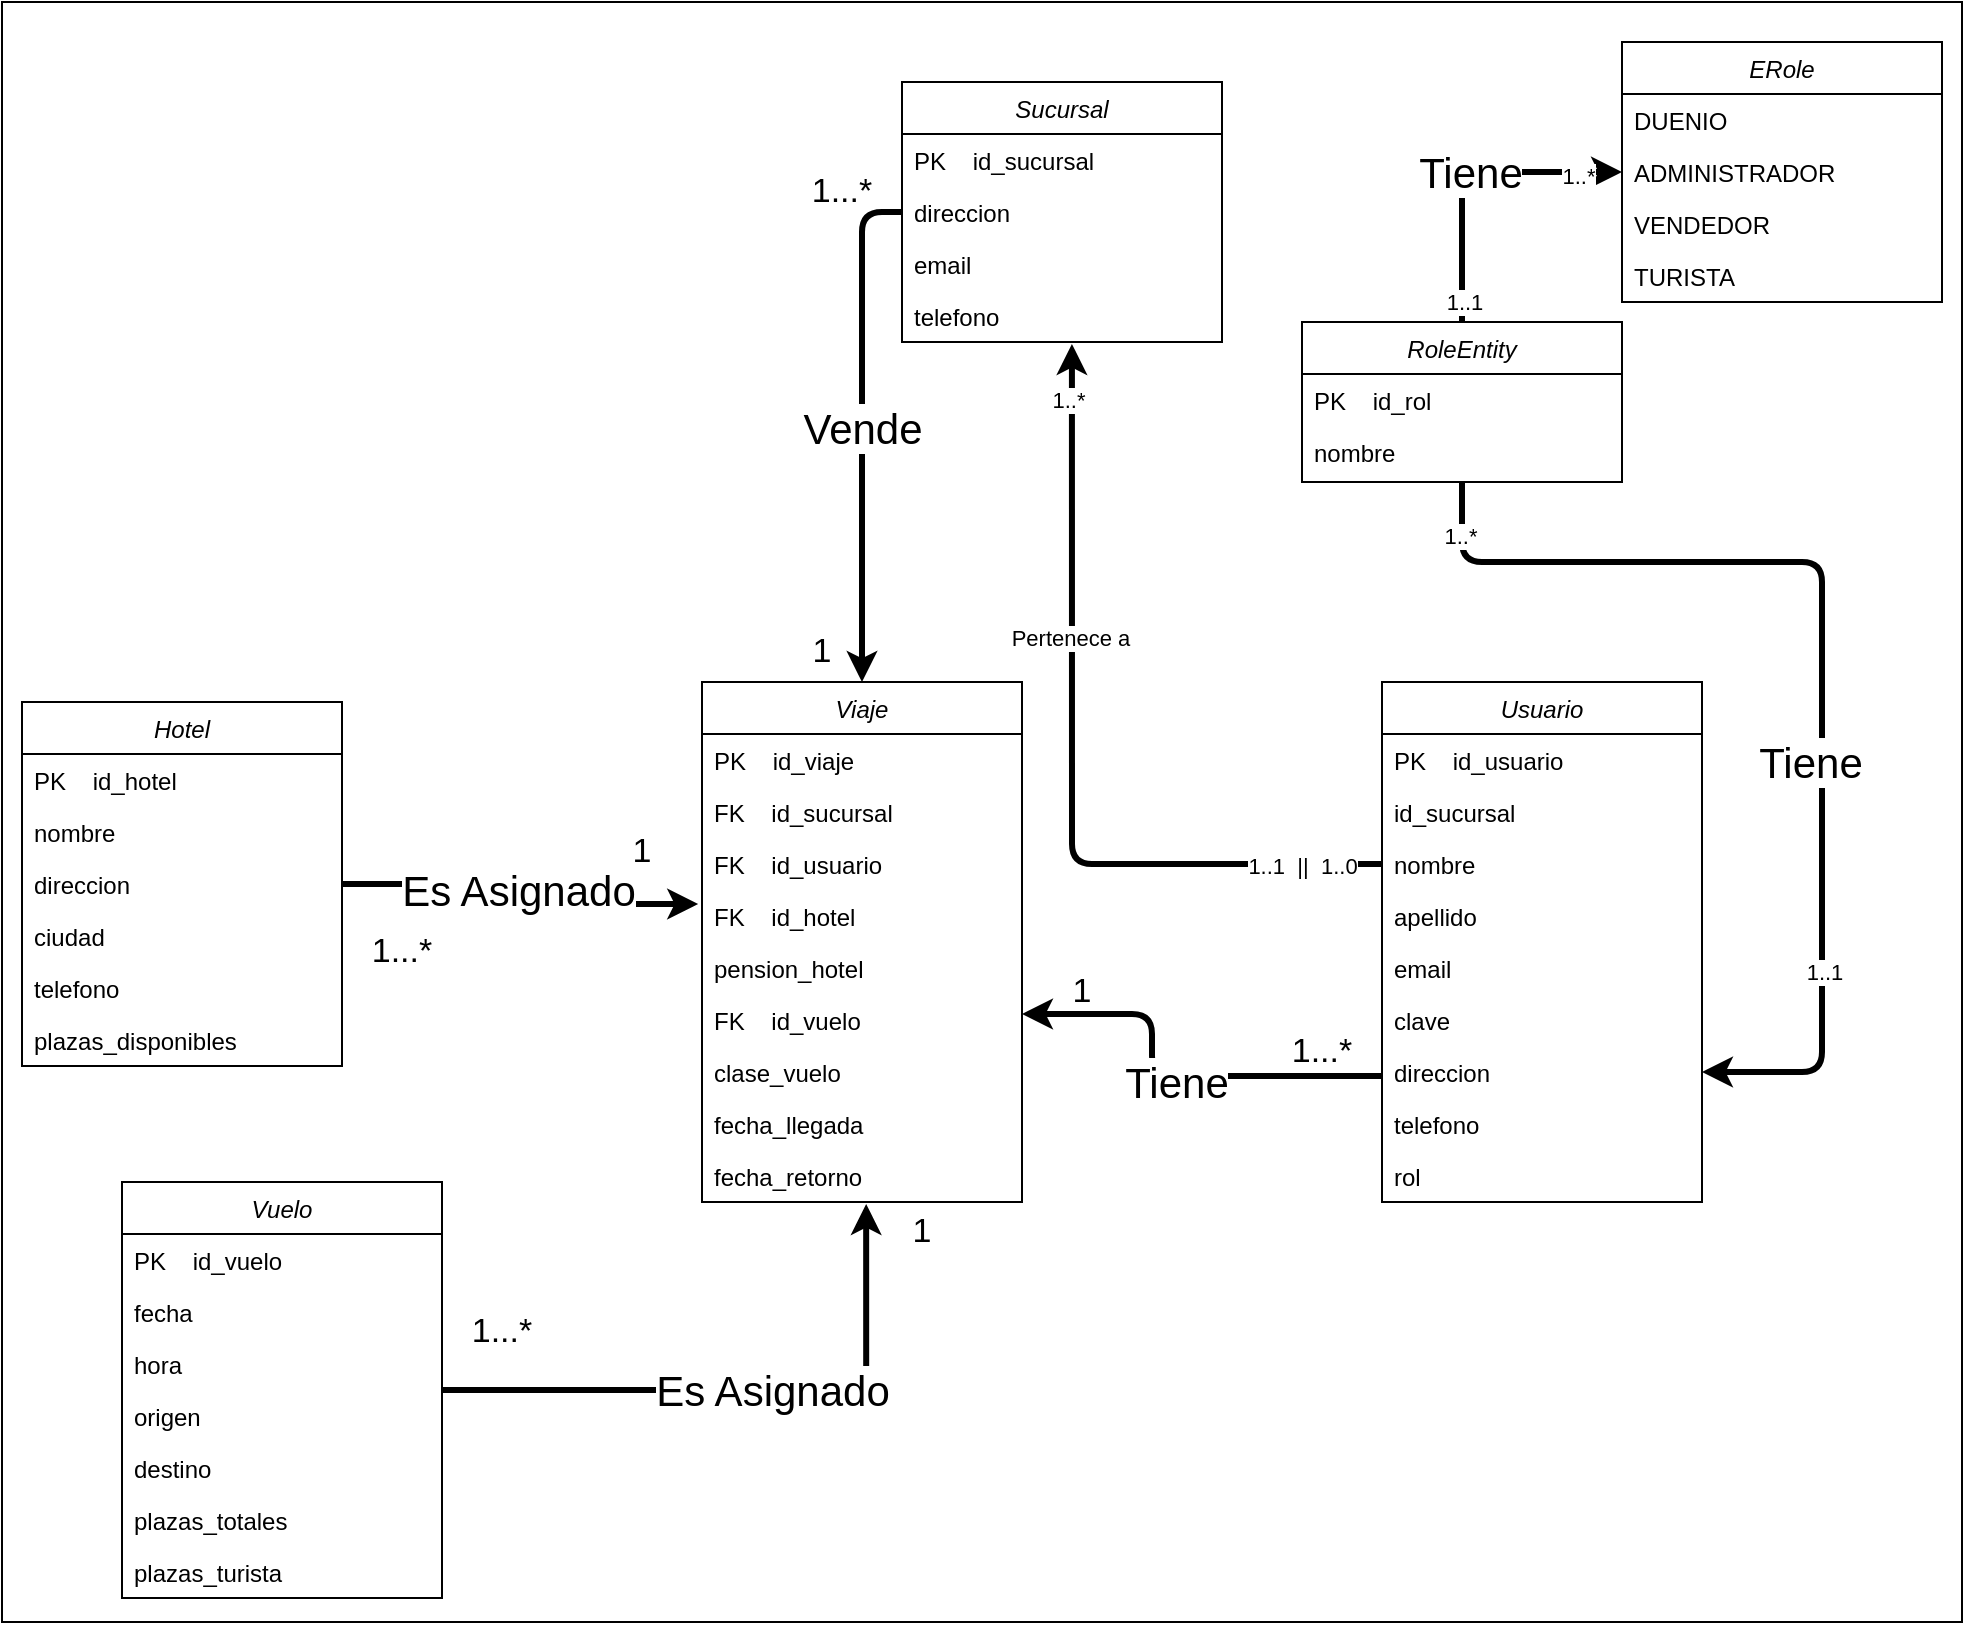 <mxfile version="26.0.6">
  <diagram id="C5RBs43oDa-KdzZeNtuy" name="Entidad-Relacion">
    <mxGraphModel dx="1065" dy="1752" grid="1" gridSize="10" guides="1" tooltips="1" connect="1" arrows="1" fold="1" page="1" pageScale="1" pageWidth="827" pageHeight="1169" math="0" shadow="0">
      <root>
        <mxCell id="WIyWlLk6GJQsqaUBKTNV-0" />
        <mxCell id="WIyWlLk6GJQsqaUBKTNV-1" parent="WIyWlLk6GJQsqaUBKTNV-0" />
        <mxCell id="QKreOaTCWvi0GZBrj8eg-107" value="" style="rounded=0;whiteSpace=wrap;html=1;" parent="WIyWlLk6GJQsqaUBKTNV-1" vertex="1">
          <mxGeometry x="10" y="-140" width="980" height="810" as="geometry" />
        </mxCell>
        <mxCell id="QKreOaTCWvi0GZBrj8eg-85" style="edgeStyle=orthogonalEdgeStyle;rounded=1;orthogonalLoop=1;jettySize=auto;html=1;entryX=0.513;entryY=1.038;entryDx=0;entryDy=0;entryPerimeter=0;strokeWidth=3;curved=0;" parent="WIyWlLk6GJQsqaUBKTNV-1" source="QKreOaTCWvi0GZBrj8eg-20" target="QKreOaTCWvi0GZBrj8eg-50" edge="1">
          <mxGeometry relative="1" as="geometry">
            <mxPoint x="400" y="494" as="targetPoint" />
          </mxGeometry>
        </mxCell>
        <mxCell id="QKreOaTCWvi0GZBrj8eg-101" value="&lt;font style=&quot;font-size: 21px;&quot;&gt;Es Asignado&lt;/font&gt;" style="edgeLabel;html=1;align=center;verticalAlign=middle;resizable=0;points=[];" parent="QKreOaTCWvi0GZBrj8eg-85" vertex="1" connectable="0">
          <mxGeometry x="-0.298" y="-3" relative="1" as="geometry">
            <mxPoint x="58" y="-3" as="offset" />
          </mxGeometry>
        </mxCell>
        <mxCell id="QKreOaTCWvi0GZBrj8eg-75" value="" style="edgeStyle=orthogonalEdgeStyle;rounded=1;orthogonalLoop=1;jettySize=auto;html=1;strokeWidth=3;curved=0;" parent="WIyWlLk6GJQsqaUBKTNV-1" edge="1">
          <mxGeometry relative="1" as="geometry">
            <mxPoint x="700" y="397" as="sourcePoint" />
            <mxPoint x="520" y="366" as="targetPoint" />
            <Array as="points">
              <mxPoint x="585" y="397" />
              <mxPoint x="585" y="366" />
            </Array>
          </mxGeometry>
        </mxCell>
        <mxCell id="QKreOaTCWvi0GZBrj8eg-80" value="&lt;font style=&quot;font-size: 21px;&quot;&gt;Tiene&lt;/font&gt;" style="edgeLabel;html=1;align=center;verticalAlign=middle;resizable=0;points=[];" parent="QKreOaTCWvi0GZBrj8eg-75" vertex="1" connectable="0">
          <mxGeometry x="-0.021" y="3" relative="1" as="geometry">
            <mxPoint as="offset" />
          </mxGeometry>
        </mxCell>
        <mxCell id="QKreOaTCWvi0GZBrj8eg-82" value="" style="group" parent="WIyWlLk6GJQsqaUBKTNV-1" vertex="1" connectable="0">
          <mxGeometry x="640" y="200" width="220" height="234" as="geometry" />
        </mxCell>
        <mxCell id="QKreOaTCWvi0GZBrj8eg-65" value="Usuario" style="swimlane;fontStyle=2;align=center;verticalAlign=top;childLayout=stackLayout;horizontal=1;startSize=26;horizontalStack=0;resizeParent=1;resizeLast=0;collapsible=1;marginBottom=0;rounded=0;shadow=0;strokeWidth=1;" parent="QKreOaTCWvi0GZBrj8eg-82" vertex="1">
          <mxGeometry x="60" width="160" height="260" as="geometry">
            <mxRectangle x="280" y="10" width="160" height="26" as="alternateBounds" />
          </mxGeometry>
        </mxCell>
        <mxCell id="QKreOaTCWvi0GZBrj8eg-66" value="PK    id_usuario" style="text;align=left;verticalAlign=top;spacingLeft=4;spacingRight=4;overflow=hidden;rotatable=0;points=[[0,0.5],[1,0.5]];portConstraint=eastwest;" parent="QKreOaTCWvi0GZBrj8eg-65" vertex="1">
          <mxGeometry y="26" width="160" height="26" as="geometry" />
        </mxCell>
        <mxCell id="OjDVBO8eXT-FIkqOJURo-41" value="id_sucursal" style="text;align=left;verticalAlign=top;spacingLeft=4;spacingRight=4;overflow=hidden;rotatable=0;points=[[0,0.5],[1,0.5]];portConstraint=eastwest;rounded=0;shadow=0;html=0;" vertex="1" parent="QKreOaTCWvi0GZBrj8eg-65">
          <mxGeometry y="52" width="160" height="26" as="geometry" />
        </mxCell>
        <mxCell id="QKreOaTCWvi0GZBrj8eg-67" value="nombre" style="text;align=left;verticalAlign=top;spacingLeft=4;spacingRight=4;overflow=hidden;rotatable=0;points=[[0,0.5],[1,0.5]];portConstraint=eastwest;rounded=0;shadow=0;html=0;" parent="QKreOaTCWvi0GZBrj8eg-65" vertex="1">
          <mxGeometry y="78" width="160" height="26" as="geometry" />
        </mxCell>
        <mxCell id="QKreOaTCWvi0GZBrj8eg-68" value="apellido" style="text;align=left;verticalAlign=top;spacingLeft=4;spacingRight=4;overflow=hidden;rotatable=0;points=[[0,0.5],[1,0.5]];portConstraint=eastwest;rounded=0;shadow=0;html=0;" parent="QKreOaTCWvi0GZBrj8eg-65" vertex="1">
          <mxGeometry y="104" width="160" height="26" as="geometry" />
        </mxCell>
        <mxCell id="QKreOaTCWvi0GZBrj8eg-70" value="email" style="text;align=left;verticalAlign=top;spacingLeft=4;spacingRight=4;overflow=hidden;rotatable=0;points=[[0,0.5],[1,0.5]];portConstraint=eastwest;rounded=0;shadow=0;html=0;" parent="QKreOaTCWvi0GZBrj8eg-65" vertex="1">
          <mxGeometry y="130" width="160" height="26" as="geometry" />
        </mxCell>
        <mxCell id="QKreOaTCWvi0GZBrj8eg-73" value="clave" style="text;align=left;verticalAlign=top;spacingLeft=4;spacingRight=4;overflow=hidden;rotatable=0;points=[[0,0.5],[1,0.5]];portConstraint=eastwest;rounded=0;shadow=0;html=0;" parent="QKreOaTCWvi0GZBrj8eg-65" vertex="1">
          <mxGeometry y="156" width="160" height="26" as="geometry" />
        </mxCell>
        <mxCell id="QKreOaTCWvi0GZBrj8eg-69" value="direccion" style="text;align=left;verticalAlign=top;spacingLeft=4;spacingRight=4;overflow=hidden;rotatable=0;points=[[0,0.5],[1,0.5]];portConstraint=eastwest;rounded=0;shadow=0;html=0;" parent="QKreOaTCWvi0GZBrj8eg-65" vertex="1">
          <mxGeometry y="182" width="160" height="26" as="geometry" />
        </mxCell>
        <mxCell id="QKreOaTCWvi0GZBrj8eg-71" value="telefono" style="text;align=left;verticalAlign=top;spacingLeft=4;spacingRight=4;overflow=hidden;rotatable=0;points=[[0,0.5],[1,0.5]];portConstraint=eastwest;rounded=0;shadow=0;html=0;" parent="QKreOaTCWvi0GZBrj8eg-65" vertex="1">
          <mxGeometry y="208" width="160" height="26" as="geometry" />
        </mxCell>
        <mxCell id="OjDVBO8eXT-FIkqOJURo-35" value="rol" style="text;align=left;verticalAlign=top;spacingLeft=4;spacingRight=4;overflow=hidden;rotatable=0;points=[[0,0.5],[1,0.5]];portConstraint=eastwest;rounded=0;shadow=0;html=0;" vertex="1" parent="QKreOaTCWvi0GZBrj8eg-65">
          <mxGeometry y="234" width="160" height="26" as="geometry" />
        </mxCell>
        <mxCell id="QKreOaTCWvi0GZBrj8eg-76" value="&lt;font style=&quot;font-size: 17px;&quot;&gt;1...*&lt;/font&gt;" style="text;html=1;align=center;verticalAlign=middle;whiteSpace=wrap;rounded=0;" parent="QKreOaTCWvi0GZBrj8eg-82" vertex="1">
          <mxGeometry y="170" width="60" height="30" as="geometry" />
        </mxCell>
        <mxCell id="QKreOaTCWvi0GZBrj8eg-83" style="edgeStyle=orthogonalEdgeStyle;rounded=1;orthogonalLoop=1;jettySize=auto;html=1;entryX=0.5;entryY=0;entryDx=0;entryDy=0;strokeWidth=3;curved=0;" parent="WIyWlLk6GJQsqaUBKTNV-1" source="zkfFHV4jXpPFQw0GAbJ--2" target="QKreOaTCWvi0GZBrj8eg-39" edge="1">
          <mxGeometry relative="1" as="geometry" />
        </mxCell>
        <mxCell id="QKreOaTCWvi0GZBrj8eg-87" value="&lt;font style=&quot;font-size: 21px;&quot;&gt;Vende&lt;/font&gt;" style="edgeLabel;html=1;align=center;verticalAlign=middle;resizable=0;points=[];" parent="QKreOaTCWvi0GZBrj8eg-83" vertex="1" connectable="0">
          <mxGeometry x="-0.237" y="-2" relative="1" as="geometry">
            <mxPoint x="2" y="30" as="offset" />
          </mxGeometry>
        </mxCell>
        <mxCell id="QKreOaTCWvi0GZBrj8eg-86" style="edgeStyle=orthogonalEdgeStyle;rounded=1;orthogonalLoop=1;jettySize=auto;html=1;entryX=-0.012;entryY=0.269;entryDx=0;entryDy=0;entryPerimeter=0;strokeWidth=3;curved=0;" parent="WIyWlLk6GJQsqaUBKTNV-1" source="QKreOaTCWvi0GZBrj8eg-3" target="QKreOaTCWvi0GZBrj8eg-45" edge="1">
          <mxGeometry relative="1" as="geometry" />
        </mxCell>
        <mxCell id="QKreOaTCWvi0GZBrj8eg-96" value="&lt;font style=&quot;font-size: 21px;&quot;&gt;Es Asignado&lt;/font&gt;" style="edgeLabel;html=1;align=center;verticalAlign=middle;resizable=0;points=[];" parent="QKreOaTCWvi0GZBrj8eg-86" vertex="1" connectable="0">
          <mxGeometry x="-0.068" y="-3" relative="1" as="geometry">
            <mxPoint as="offset" />
          </mxGeometry>
        </mxCell>
        <mxCell id="QKreOaTCWvi0GZBrj8eg-89" value="" style="group" parent="WIyWlLk6GJQsqaUBKTNV-1" vertex="1" connectable="0">
          <mxGeometry x="460" y="-100" width="220" height="130" as="geometry" />
        </mxCell>
        <mxCell id="zkfFHV4jXpPFQw0GAbJ--0" value="Sucursal" style="swimlane;fontStyle=2;align=center;verticalAlign=top;childLayout=stackLayout;horizontal=1;startSize=26;horizontalStack=0;resizeParent=1;resizeLast=0;collapsible=1;marginBottom=0;rounded=0;shadow=0;strokeWidth=1;" parent="QKreOaTCWvi0GZBrj8eg-89" vertex="1">
          <mxGeometry width="160" height="130" as="geometry">
            <mxRectangle x="20" y="10" width="160" height="26" as="alternateBounds" />
          </mxGeometry>
        </mxCell>
        <mxCell id="zkfFHV4jXpPFQw0GAbJ--1" value="PK    id_sucursal" style="text;align=left;verticalAlign=top;spacingLeft=4;spacingRight=4;overflow=hidden;rotatable=0;points=[[0,0.5],[1,0.5]];portConstraint=eastwest;" parent="zkfFHV4jXpPFQw0GAbJ--0" vertex="1">
          <mxGeometry y="26" width="160" height="26" as="geometry" />
        </mxCell>
        <mxCell id="zkfFHV4jXpPFQw0GAbJ--2" value="direccion" style="text;align=left;verticalAlign=top;spacingLeft=4;spacingRight=4;overflow=hidden;rotatable=0;points=[[0,0.5],[1,0.5]];portConstraint=eastwest;rounded=0;shadow=0;html=0;" parent="zkfFHV4jXpPFQw0GAbJ--0" vertex="1">
          <mxGeometry y="52" width="160" height="26" as="geometry" />
        </mxCell>
        <mxCell id="zkfFHV4jXpPFQw0GAbJ--3" value="email" style="text;align=left;verticalAlign=top;spacingLeft=4;spacingRight=4;overflow=hidden;rotatable=0;points=[[0,0.5],[1,0.5]];portConstraint=eastwest;rounded=0;shadow=0;html=0;" parent="zkfFHV4jXpPFQw0GAbJ--0" vertex="1">
          <mxGeometry y="78" width="160" height="26" as="geometry" />
        </mxCell>
        <mxCell id="QKreOaTCWvi0GZBrj8eg-1" value="telefono" style="text;align=left;verticalAlign=top;spacingLeft=4;spacingRight=4;overflow=hidden;rotatable=0;points=[[0,0.5],[1,0.5]];portConstraint=eastwest;rounded=0;shadow=0;html=0;" parent="zkfFHV4jXpPFQw0GAbJ--0" vertex="1">
          <mxGeometry y="104" width="160" height="26" as="geometry" />
        </mxCell>
        <mxCell id="QKreOaTCWvi0GZBrj8eg-100" value="" style="group" parent="WIyWlLk6GJQsqaUBKTNV-1" vertex="1" connectable="0">
          <mxGeometry x="20" y="210" width="220" height="182" as="geometry" />
        </mxCell>
        <mxCell id="QKreOaTCWvi0GZBrj8eg-3" value="Hotel" style="swimlane;fontStyle=2;align=center;verticalAlign=top;childLayout=stackLayout;horizontal=1;startSize=26;horizontalStack=0;resizeParent=1;resizeLast=0;collapsible=1;marginBottom=0;rounded=0;shadow=0;strokeWidth=1;" parent="QKreOaTCWvi0GZBrj8eg-100" vertex="1">
          <mxGeometry width="160" height="182" as="geometry">
            <mxRectangle x="20" y="50" width="160" height="26" as="alternateBounds" />
          </mxGeometry>
        </mxCell>
        <mxCell id="QKreOaTCWvi0GZBrj8eg-4" value="PK    id_hotel" style="text;align=left;verticalAlign=top;spacingLeft=4;spacingRight=4;overflow=hidden;rotatable=0;points=[[0,0.5],[1,0.5]];portConstraint=eastwest;" parent="QKreOaTCWvi0GZBrj8eg-3" vertex="1">
          <mxGeometry y="26" width="160" height="26" as="geometry" />
        </mxCell>
        <mxCell id="QKreOaTCWvi0GZBrj8eg-5" value="nombre" style="text;align=left;verticalAlign=top;spacingLeft=4;spacingRight=4;overflow=hidden;rotatable=0;points=[[0,0.5],[1,0.5]];portConstraint=eastwest;rounded=0;shadow=0;html=0;" parent="QKreOaTCWvi0GZBrj8eg-3" vertex="1">
          <mxGeometry y="52" width="160" height="26" as="geometry" />
        </mxCell>
        <mxCell id="QKreOaTCWvi0GZBrj8eg-6" value="direccion" style="text;align=left;verticalAlign=top;spacingLeft=4;spacingRight=4;overflow=hidden;rotatable=0;points=[[0,0.5],[1,0.5]];portConstraint=eastwest;rounded=0;shadow=0;html=0;" parent="QKreOaTCWvi0GZBrj8eg-3" vertex="1">
          <mxGeometry y="78" width="160" height="26" as="geometry" />
        </mxCell>
        <mxCell id="QKreOaTCWvi0GZBrj8eg-7" value="ciudad" style="text;align=left;verticalAlign=top;spacingLeft=4;spacingRight=4;overflow=hidden;rotatable=0;points=[[0,0.5],[1,0.5]];portConstraint=eastwest;rounded=0;shadow=0;html=0;" parent="QKreOaTCWvi0GZBrj8eg-3" vertex="1">
          <mxGeometry y="104" width="160" height="26" as="geometry" />
        </mxCell>
        <mxCell id="QKreOaTCWvi0GZBrj8eg-17" value="telefono" style="text;align=left;verticalAlign=top;spacingLeft=4;spacingRight=4;overflow=hidden;rotatable=0;points=[[0,0.5],[1,0.5]];portConstraint=eastwest;rounded=0;shadow=0;html=0;" parent="QKreOaTCWvi0GZBrj8eg-3" vertex="1">
          <mxGeometry y="130" width="160" height="26" as="geometry" />
        </mxCell>
        <mxCell id="QKreOaTCWvi0GZBrj8eg-19" value="plazas_disponibles" style="text;align=left;verticalAlign=top;spacingLeft=4;spacingRight=4;overflow=hidden;rotatable=0;points=[[0,0.5],[1,0.5]];portConstraint=eastwest;rounded=0;shadow=0;html=0;" parent="QKreOaTCWvi0GZBrj8eg-3" vertex="1">
          <mxGeometry y="156" width="160" height="26" as="geometry" />
        </mxCell>
        <mxCell id="QKreOaTCWvi0GZBrj8eg-97" value="&lt;font style=&quot;font-size: 17px;&quot;&gt;1...*&lt;/font&gt;" style="text;html=1;align=center;verticalAlign=middle;whiteSpace=wrap;rounded=0;" parent="QKreOaTCWvi0GZBrj8eg-100" vertex="1">
          <mxGeometry x="160" y="110" width="60" height="30" as="geometry" />
        </mxCell>
        <mxCell id="QKreOaTCWvi0GZBrj8eg-104" value="" style="group" parent="WIyWlLk6GJQsqaUBKTNV-1" vertex="1" connectable="0">
          <mxGeometry x="300" y="170" width="280" height="320" as="geometry" />
        </mxCell>
        <mxCell id="QKreOaTCWvi0GZBrj8eg-99" value="" style="group" parent="QKreOaTCWvi0GZBrj8eg-104" vertex="1" connectable="0">
          <mxGeometry width="280" height="290" as="geometry" />
        </mxCell>
        <mxCell id="QKreOaTCWvi0GZBrj8eg-91" value="" style="group" parent="QKreOaTCWvi0GZBrj8eg-99" vertex="1" connectable="0">
          <mxGeometry x="60" width="220" height="290" as="geometry" />
        </mxCell>
        <mxCell id="QKreOaTCWvi0GZBrj8eg-81" value="" style="group" parent="QKreOaTCWvi0GZBrj8eg-91" vertex="1" connectable="0">
          <mxGeometry y="30" width="220" height="260" as="geometry" />
        </mxCell>
        <mxCell id="QKreOaTCWvi0GZBrj8eg-39" value="Viaje" style="swimlane;fontStyle=2;align=center;verticalAlign=top;childLayout=stackLayout;horizontal=1;startSize=26;horizontalStack=0;resizeParent=1;resizeLast=0;collapsible=1;marginBottom=0;rounded=0;shadow=0;strokeWidth=1;" parent="QKreOaTCWvi0GZBrj8eg-81" vertex="1">
          <mxGeometry width="160" height="260" as="geometry">
            <mxRectangle x="460" y="10" width="160" height="26" as="alternateBounds" />
          </mxGeometry>
        </mxCell>
        <mxCell id="QKreOaTCWvi0GZBrj8eg-40" value="PK    id_viaje" style="text;align=left;verticalAlign=top;spacingLeft=4;spacingRight=4;overflow=hidden;rotatable=0;points=[[0,0.5],[1,0.5]];portConstraint=eastwest;" parent="QKreOaTCWvi0GZBrj8eg-39" vertex="1">
          <mxGeometry y="26" width="160" height="26" as="geometry" />
        </mxCell>
        <mxCell id="QKreOaTCWvi0GZBrj8eg-42" value="FK    id_sucursal" style="text;align=left;verticalAlign=top;spacingLeft=4;spacingRight=4;overflow=hidden;rotatable=0;points=[[0,0.5],[1,0.5]];portConstraint=eastwest;rounded=0;shadow=0;html=0;" parent="QKreOaTCWvi0GZBrj8eg-39" vertex="1">
          <mxGeometry y="52" width="160" height="26" as="geometry" />
        </mxCell>
        <mxCell id="QKreOaTCWvi0GZBrj8eg-41" value="FK    id_usuario" style="text;align=left;verticalAlign=top;spacingLeft=4;spacingRight=4;overflow=hidden;rotatable=0;points=[[0,0.5],[1,0.5]];portConstraint=eastwest;rounded=0;shadow=0;html=0;" parent="QKreOaTCWvi0GZBrj8eg-39" vertex="1">
          <mxGeometry y="78" width="160" height="26" as="geometry" />
        </mxCell>
        <mxCell id="QKreOaTCWvi0GZBrj8eg-45" value="FK    id_hotel" style="text;align=left;verticalAlign=top;spacingLeft=4;spacingRight=4;overflow=hidden;rotatable=0;points=[[0,0.5],[1,0.5]];portConstraint=eastwest;rounded=0;shadow=0;html=0;" parent="QKreOaTCWvi0GZBrj8eg-39" vertex="1">
          <mxGeometry y="104" width="160" height="26" as="geometry" />
        </mxCell>
        <mxCell id="QKreOaTCWvi0GZBrj8eg-48" value="pension_hotel" style="text;align=left;verticalAlign=top;spacingLeft=4;spacingRight=4;overflow=hidden;rotatable=0;points=[[0,0.5],[1,0.5]];portConstraint=eastwest;rounded=0;shadow=0;html=0;" parent="QKreOaTCWvi0GZBrj8eg-39" vertex="1">
          <mxGeometry y="130" width="160" height="26" as="geometry" />
        </mxCell>
        <mxCell id="QKreOaTCWvi0GZBrj8eg-43" value="FK    id_vuelo" style="text;align=left;verticalAlign=top;spacingLeft=4;spacingRight=4;overflow=hidden;rotatable=0;points=[[0,0.5],[1,0.5]];portConstraint=eastwest;rounded=0;shadow=0;html=0;" parent="QKreOaTCWvi0GZBrj8eg-39" vertex="1">
          <mxGeometry y="156" width="160" height="26" as="geometry" />
        </mxCell>
        <mxCell id="QKreOaTCWvi0GZBrj8eg-44" value="clase_vuelo" style="text;align=left;verticalAlign=top;spacingLeft=4;spacingRight=4;overflow=hidden;rotatable=0;points=[[0,0.5],[1,0.5]];portConstraint=eastwest;rounded=0;shadow=0;html=0;" parent="QKreOaTCWvi0GZBrj8eg-39" vertex="1">
          <mxGeometry y="182" width="160" height="26" as="geometry" />
        </mxCell>
        <mxCell id="QKreOaTCWvi0GZBrj8eg-51" value="fecha_llegada" style="text;align=left;verticalAlign=top;spacingLeft=4;spacingRight=4;overflow=hidden;rotatable=0;points=[[0,0.5],[1,0.5]];portConstraint=eastwest;rounded=0;shadow=0;html=0;" parent="QKreOaTCWvi0GZBrj8eg-39" vertex="1">
          <mxGeometry y="208" width="160" height="26" as="geometry" />
        </mxCell>
        <mxCell id="QKreOaTCWvi0GZBrj8eg-50" value="fecha_retorno" style="text;align=left;verticalAlign=top;spacingLeft=4;spacingRight=4;overflow=hidden;rotatable=0;points=[[0,0.5],[1,0.5]];portConstraint=eastwest;rounded=0;shadow=0;html=0;" parent="QKreOaTCWvi0GZBrj8eg-39" vertex="1">
          <mxGeometry y="234" width="160" height="26" as="geometry" />
        </mxCell>
        <mxCell id="QKreOaTCWvi0GZBrj8eg-77" value="&lt;font style=&quot;font-size: 17px;&quot;&gt;1&lt;/font&gt;" style="text;html=1;align=center;verticalAlign=middle;whiteSpace=wrap;rounded=0;" parent="QKreOaTCWvi0GZBrj8eg-81" vertex="1">
          <mxGeometry x="160" y="140" width="60" height="30" as="geometry" />
        </mxCell>
        <mxCell id="QKreOaTCWvi0GZBrj8eg-90" value="&lt;span style=&quot;font-size: 17px;&quot;&gt;1&lt;/span&gt;" style="text;html=1;align=center;verticalAlign=middle;whiteSpace=wrap;rounded=0;" parent="QKreOaTCWvi0GZBrj8eg-91" vertex="1">
          <mxGeometry x="30" width="60" height="30" as="geometry" />
        </mxCell>
        <mxCell id="QKreOaTCWvi0GZBrj8eg-98" value="&lt;font style=&quot;font-size: 17px;&quot;&gt;1&lt;/font&gt;" style="text;html=1;align=center;verticalAlign=middle;whiteSpace=wrap;rounded=0;" parent="QKreOaTCWvi0GZBrj8eg-99" vertex="1">
          <mxGeometry y="100" width="60" height="30" as="geometry" />
        </mxCell>
        <mxCell id="QKreOaTCWvi0GZBrj8eg-103" value="&lt;font style=&quot;font-size: 17px;&quot;&gt;1&lt;/font&gt;" style="text;html=1;align=center;verticalAlign=middle;whiteSpace=wrap;rounded=0;" parent="QKreOaTCWvi0GZBrj8eg-104" vertex="1">
          <mxGeometry x="140" y="290" width="60" height="30" as="geometry" />
        </mxCell>
        <mxCell id="QKreOaTCWvi0GZBrj8eg-105" value="" style="group" parent="WIyWlLk6GJQsqaUBKTNV-1" vertex="1" connectable="0">
          <mxGeometry x="70" y="450" width="220" height="182" as="geometry" />
        </mxCell>
        <mxCell id="QKreOaTCWvi0GZBrj8eg-20" value="Vuelo" style="swimlane;fontStyle=2;align=center;verticalAlign=top;childLayout=stackLayout;horizontal=1;startSize=26;horizontalStack=0;resizeParent=1;resizeLast=0;collapsible=1;marginBottom=0;rounded=0;shadow=0;strokeWidth=1;" parent="QKreOaTCWvi0GZBrj8eg-105" vertex="1">
          <mxGeometry width="160" height="208" as="geometry">
            <mxRectangle x="20" y="94" width="160" height="26" as="alternateBounds" />
          </mxGeometry>
        </mxCell>
        <mxCell id="QKreOaTCWvi0GZBrj8eg-21" value="PK    id_vuelo" style="text;align=left;verticalAlign=top;spacingLeft=4;spacingRight=4;overflow=hidden;rotatable=0;points=[[0,0.5],[1,0.5]];portConstraint=eastwest;" parent="QKreOaTCWvi0GZBrj8eg-20" vertex="1">
          <mxGeometry y="26" width="160" height="26" as="geometry" />
        </mxCell>
        <mxCell id="QKreOaTCWvi0GZBrj8eg-22" value="fecha" style="text;align=left;verticalAlign=top;spacingLeft=4;spacingRight=4;overflow=hidden;rotatable=0;points=[[0,0.5],[1,0.5]];portConstraint=eastwest;rounded=0;shadow=0;html=0;" parent="QKreOaTCWvi0GZBrj8eg-20" vertex="1">
          <mxGeometry y="52" width="160" height="26" as="geometry" />
        </mxCell>
        <mxCell id="OjDVBO8eXT-FIkqOJURo-0" value="hora" style="text;align=left;verticalAlign=top;spacingLeft=4;spacingRight=4;overflow=hidden;rotatable=0;points=[[0,0.5],[1,0.5]];portConstraint=eastwest;rounded=0;shadow=0;html=0;" vertex="1" parent="QKreOaTCWvi0GZBrj8eg-20">
          <mxGeometry y="78" width="160" height="26" as="geometry" />
        </mxCell>
        <mxCell id="QKreOaTCWvi0GZBrj8eg-23" value="origen" style="text;align=left;verticalAlign=top;spacingLeft=4;spacingRight=4;overflow=hidden;rotatable=0;points=[[0,0.5],[1,0.5]];portConstraint=eastwest;rounded=0;shadow=0;html=0;" parent="QKreOaTCWvi0GZBrj8eg-20" vertex="1">
          <mxGeometry y="104" width="160" height="26" as="geometry" />
        </mxCell>
        <mxCell id="QKreOaTCWvi0GZBrj8eg-24" value="destino" style="text;align=left;verticalAlign=top;spacingLeft=4;spacingRight=4;overflow=hidden;rotatable=0;points=[[0,0.5],[1,0.5]];portConstraint=eastwest;rounded=0;shadow=0;html=0;" parent="QKreOaTCWvi0GZBrj8eg-20" vertex="1">
          <mxGeometry y="130" width="160" height="26" as="geometry" />
        </mxCell>
        <mxCell id="QKreOaTCWvi0GZBrj8eg-25" value="plazas_totales" style="text;align=left;verticalAlign=top;spacingLeft=4;spacingRight=4;overflow=hidden;rotatable=0;points=[[0,0.5],[1,0.5]];portConstraint=eastwest;rounded=0;shadow=0;html=0;" parent="QKreOaTCWvi0GZBrj8eg-20" vertex="1">
          <mxGeometry y="156" width="160" height="26" as="geometry" />
        </mxCell>
        <mxCell id="QKreOaTCWvi0GZBrj8eg-26" value="plazas_turista" style="text;align=left;verticalAlign=top;spacingLeft=4;spacingRight=4;overflow=hidden;rotatable=0;points=[[0,0.5],[1,0.5]];portConstraint=eastwest;rounded=0;shadow=0;html=0;" parent="QKreOaTCWvi0GZBrj8eg-20" vertex="1">
          <mxGeometry y="182" width="160" height="26" as="geometry" />
        </mxCell>
        <mxCell id="QKreOaTCWvi0GZBrj8eg-102" value="&lt;font style=&quot;font-size: 17px;&quot;&gt;1...*&lt;/font&gt;" style="text;html=1;align=center;verticalAlign=middle;whiteSpace=wrap;rounded=0;" parent="QKreOaTCWvi0GZBrj8eg-105" vertex="1">
          <mxGeometry x="160" y="60" width="60" height="30" as="geometry" />
        </mxCell>
        <mxCell id="OjDVBO8eXT-FIkqOJURo-2" value="ERole" style="swimlane;fontStyle=2;align=center;verticalAlign=top;childLayout=stackLayout;horizontal=1;startSize=26;horizontalStack=0;resizeParent=1;resizeLast=0;collapsible=1;marginBottom=0;rounded=0;shadow=0;strokeWidth=1;" vertex="1" parent="WIyWlLk6GJQsqaUBKTNV-1">
          <mxGeometry x="820" y="-120" width="160" height="130" as="geometry">
            <mxRectangle x="280" y="10" width="160" height="26" as="alternateBounds" />
          </mxGeometry>
        </mxCell>
        <mxCell id="OjDVBO8eXT-FIkqOJURo-7" value="DUENIO" style="text;align=left;verticalAlign=top;spacingLeft=4;spacingRight=4;overflow=hidden;rotatable=0;points=[[0,0.5],[1,0.5]];portConstraint=eastwest;rounded=0;shadow=0;html=0;" vertex="1" parent="OjDVBO8eXT-FIkqOJURo-2">
          <mxGeometry y="26" width="160" height="26" as="geometry" />
        </mxCell>
        <mxCell id="OjDVBO8eXT-FIkqOJURo-8" value="ADMINISTRADOR" style="text;align=left;verticalAlign=top;spacingLeft=4;spacingRight=4;overflow=hidden;rotatable=0;points=[[0,0.5],[1,0.5]];portConstraint=eastwest;rounded=0;shadow=0;html=0;" vertex="1" parent="OjDVBO8eXT-FIkqOJURo-2">
          <mxGeometry y="52" width="160" height="26" as="geometry" />
        </mxCell>
        <mxCell id="OjDVBO8eXT-FIkqOJURo-9" value="VENDEDOR" style="text;align=left;verticalAlign=top;spacingLeft=4;spacingRight=4;overflow=hidden;rotatable=0;points=[[0,0.5],[1,0.5]];portConstraint=eastwest;rounded=0;shadow=0;html=0;" vertex="1" parent="OjDVBO8eXT-FIkqOJURo-2">
          <mxGeometry y="78" width="160" height="26" as="geometry" />
        </mxCell>
        <mxCell id="OjDVBO8eXT-FIkqOJURo-10" value="TURISTA" style="text;align=left;verticalAlign=top;spacingLeft=4;spacingRight=4;overflow=hidden;rotatable=0;points=[[0,0.5],[1,0.5]];portConstraint=eastwest;rounded=0;shadow=0;html=0;" vertex="1" parent="OjDVBO8eXT-FIkqOJURo-2">
          <mxGeometry y="104" width="160" height="26" as="geometry" />
        </mxCell>
        <mxCell id="OjDVBO8eXT-FIkqOJURo-36" style="edgeStyle=orthogonalEdgeStyle;rounded=1;orthogonalLoop=1;jettySize=auto;html=1;exitX=0.5;exitY=1;exitDx=0;exitDy=0;entryX=1;entryY=0.5;entryDx=0;entryDy=0;strokeWidth=3;curved=0;" edge="1" parent="WIyWlLk6GJQsqaUBKTNV-1" source="OjDVBO8eXT-FIkqOJURo-23" target="QKreOaTCWvi0GZBrj8eg-69">
          <mxGeometry relative="1" as="geometry">
            <Array as="points">
              <mxPoint x="740" y="140" />
              <mxPoint x="920" y="140" />
              <mxPoint x="920" y="395" />
            </Array>
          </mxGeometry>
        </mxCell>
        <mxCell id="OjDVBO8eXT-FIkqOJURo-37" value="1..*" style="edgeLabel;html=1;align=center;verticalAlign=middle;resizable=0;points=[];" vertex="1" connectable="0" parent="OjDVBO8eXT-FIkqOJURo-36">
          <mxGeometry x="-0.9" y="-1" relative="1" as="geometry">
            <mxPoint as="offset" />
          </mxGeometry>
        </mxCell>
        <mxCell id="OjDVBO8eXT-FIkqOJURo-38" value="1..1" style="edgeLabel;html=1;align=center;verticalAlign=middle;resizable=0;points=[];" vertex="1" connectable="0" parent="OjDVBO8eXT-FIkqOJURo-36">
          <mxGeometry x="0.589" y="1" relative="1" as="geometry">
            <mxPoint as="offset" />
          </mxGeometry>
        </mxCell>
        <mxCell id="OjDVBO8eXT-FIkqOJURo-23" value="RoleEntity" style="swimlane;fontStyle=2;align=center;verticalAlign=top;childLayout=stackLayout;horizontal=1;startSize=26;horizontalStack=0;resizeParent=1;resizeLast=0;collapsible=1;marginBottom=0;rounded=0;shadow=0;strokeWidth=1;" vertex="1" parent="WIyWlLk6GJQsqaUBKTNV-1">
          <mxGeometry x="660" y="20" width="160" height="80" as="geometry">
            <mxRectangle x="280" y="10" width="160" height="26" as="alternateBounds" />
          </mxGeometry>
        </mxCell>
        <mxCell id="OjDVBO8eXT-FIkqOJURo-24" value="PK    id_rol" style="text;align=left;verticalAlign=top;spacingLeft=4;spacingRight=4;overflow=hidden;rotatable=0;points=[[0,0.5],[1,0.5]];portConstraint=eastwest;rounded=0;shadow=0;html=0;" vertex="1" parent="OjDVBO8eXT-FIkqOJURo-23">
          <mxGeometry y="26" width="160" height="26" as="geometry" />
        </mxCell>
        <mxCell id="OjDVBO8eXT-FIkqOJURo-25" value="nombre" style="text;align=left;verticalAlign=top;spacingLeft=4;spacingRight=4;overflow=hidden;rotatable=0;points=[[0,0.5],[1,0.5]];portConstraint=eastwest;rounded=0;shadow=0;html=0;" vertex="1" parent="OjDVBO8eXT-FIkqOJURo-23">
          <mxGeometry y="52" width="160" height="26" as="geometry" />
        </mxCell>
        <mxCell id="OjDVBO8eXT-FIkqOJURo-29" style="edgeStyle=orthogonalEdgeStyle;rounded=1;orthogonalLoop=1;jettySize=auto;html=1;entryX=0;entryY=0.5;entryDx=0;entryDy=0;curved=0;strokeWidth=3;exitX=0.5;exitY=0;exitDx=0;exitDy=0;" edge="1" parent="WIyWlLk6GJQsqaUBKTNV-1" source="OjDVBO8eXT-FIkqOJURo-23" target="OjDVBO8eXT-FIkqOJURo-8">
          <mxGeometry relative="1" as="geometry">
            <Array as="points">
              <mxPoint x="740" y="-55" />
            </Array>
          </mxGeometry>
        </mxCell>
        <mxCell id="OjDVBO8eXT-FIkqOJURo-33" value="1..1" style="edgeLabel;html=1;align=center;verticalAlign=middle;resizable=0;points=[];" vertex="1" connectable="0" parent="OjDVBO8eXT-FIkqOJURo-29">
          <mxGeometry x="-0.862" y="-1" relative="1" as="geometry">
            <mxPoint as="offset" />
          </mxGeometry>
        </mxCell>
        <mxCell id="OjDVBO8eXT-FIkqOJURo-34" value="1..*" style="edgeLabel;html=1;align=center;verticalAlign=middle;resizable=0;points=[];" vertex="1" connectable="0" parent="OjDVBO8eXT-FIkqOJURo-29">
          <mxGeometry x="0.713" y="-2" relative="1" as="geometry">
            <mxPoint as="offset" />
          </mxGeometry>
        </mxCell>
        <mxCell id="OjDVBO8eXT-FIkqOJURo-32" value="&lt;font style=&quot;font-size: 21px;&quot;&gt;Tiene&lt;/font&gt;" style="edgeLabel;html=1;align=center;verticalAlign=middle;resizable=0;points=[];" vertex="1" connectable="0" parent="WIyWlLk6GJQsqaUBKTNV-1">
          <mxGeometry x="750" y="-55" as="geometry">
            <mxPoint x="-6" as="offset" />
          </mxGeometry>
        </mxCell>
        <mxCell id="OjDVBO8eXT-FIkqOJURo-40" value="&lt;font style=&quot;font-size: 21px;&quot;&gt;Tiene&lt;/font&gt;" style="edgeLabel;html=1;align=center;verticalAlign=middle;resizable=0;points=[];" vertex="1" connectable="0" parent="WIyWlLk6GJQsqaUBKTNV-1">
          <mxGeometry x="920" y="240" as="geometry">
            <mxPoint x="-6" as="offset" />
          </mxGeometry>
        </mxCell>
        <mxCell id="QKreOaTCWvi0GZBrj8eg-88" value="&lt;font style=&quot;font-size: 17px;&quot;&gt;1...*&lt;/font&gt;" style="text;html=1;align=center;verticalAlign=middle;whiteSpace=wrap;rounded=0;" parent="WIyWlLk6GJQsqaUBKTNV-1" vertex="1">
          <mxGeometry x="400" y="-60" width="60" height="30" as="geometry" />
        </mxCell>
        <mxCell id="OjDVBO8eXT-FIkqOJURo-42" style="edgeStyle=orthogonalEdgeStyle;rounded=1;orthogonalLoop=1;jettySize=auto;html=1;exitX=0;exitY=0.5;exitDx=0;exitDy=0;entryX=0.531;entryY=1.038;entryDx=0;entryDy=0;entryPerimeter=0;curved=0;strokeWidth=3;" edge="1" parent="WIyWlLk6GJQsqaUBKTNV-1" source="QKreOaTCWvi0GZBrj8eg-67" target="QKreOaTCWvi0GZBrj8eg-1">
          <mxGeometry relative="1" as="geometry" />
        </mxCell>
        <mxCell id="OjDVBO8eXT-FIkqOJURo-43" value="Pertenece a" style="edgeLabel;html=1;align=center;verticalAlign=middle;resizable=0;points=[];" vertex="1" connectable="0" parent="OjDVBO8eXT-FIkqOJURo-42">
          <mxGeometry x="0.291" y="1" relative="1" as="geometry">
            <mxPoint as="offset" />
          </mxGeometry>
        </mxCell>
        <mxCell id="OjDVBO8eXT-FIkqOJURo-44" value="1..*" style="edgeLabel;html=1;align=center;verticalAlign=middle;resizable=0;points=[];" vertex="1" connectable="0" parent="OjDVBO8eXT-FIkqOJURo-42">
          <mxGeometry x="0.865" y="2" relative="1" as="geometry">
            <mxPoint as="offset" />
          </mxGeometry>
        </mxCell>
        <mxCell id="OjDVBO8eXT-FIkqOJURo-45" value="1..1&amp;nbsp; ||&amp;nbsp; 1..0" style="edgeLabel;html=1;align=center;verticalAlign=middle;resizable=0;points=[];" vertex="1" connectable="0" parent="OjDVBO8eXT-FIkqOJURo-42">
          <mxGeometry x="-0.932" y="1" relative="1" as="geometry">
            <mxPoint x="-26" as="offset" />
          </mxGeometry>
        </mxCell>
      </root>
    </mxGraphModel>
  </diagram>
</mxfile>
